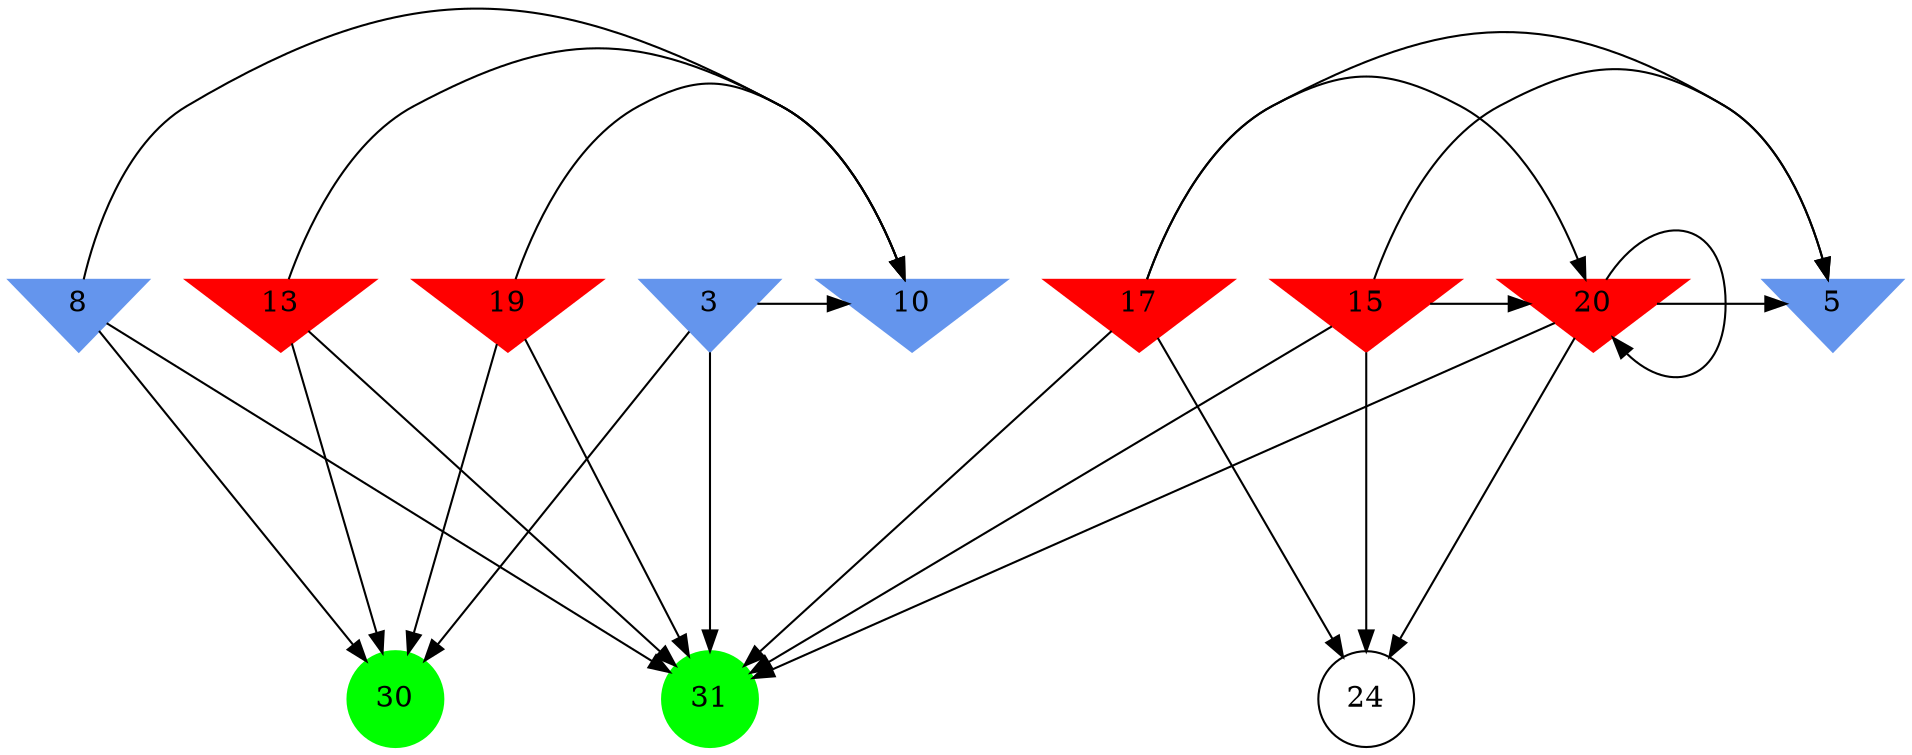 digraph brain {
	ranksep=2.0;
	3 [shape=invtriangle,style=filled,color=cornflowerblue];
	5 [shape=invtriangle,style=filled,color=cornflowerblue];
	8 [shape=invtriangle,style=filled,color=cornflowerblue];
	10 [shape=invtriangle,style=filled,color=cornflowerblue];
	13 [shape=invtriangle,style=filled,color=red];
	15 [shape=invtriangle,style=filled,color=red];
	17 [shape=invtriangle,style=filled,color=red];
	19 [shape=invtriangle,style=filled,color=red];
	20 [shape=invtriangle,style=filled,color=red];
	24 [shape=circle,color=black];
	30 [shape=circle,style=filled,color=green];
	31 [shape=circle,style=filled,color=green];
	13	->	31;
	13	->	10;
	13	->	30;
	19	->	31;
	19	->	10;
	19	->	30;
	3	->	31;
	3	->	10;
	3	->	30;
	8	->	31;
	8	->	10;
	8	->	30;
	17	->	31;
	17	->	24;
	17	->	5;
	17	->	20;
	15	->	31;
	15	->	24;
	15	->	5;
	15	->	20;
	20	->	31;
	20	->	24;
	20	->	5;
	20	->	20;
	{ rank=same; 3; 5; 8; 10; 13; 15; 17; 19; 20; }
	{ rank=same; 24; }
	{ rank=same; 30; 31; }
}
